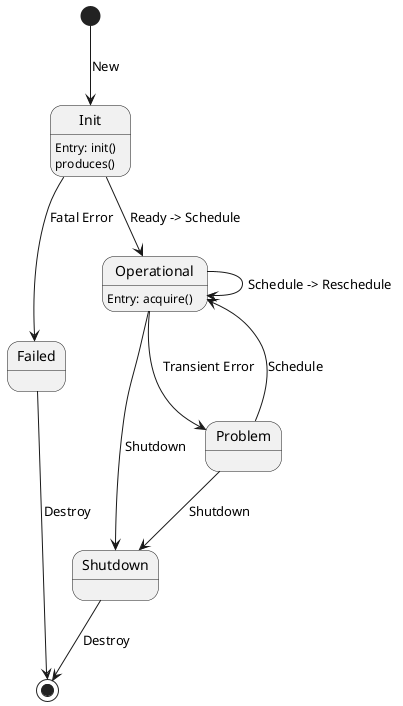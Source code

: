 @startuml
skinparam shadowing false

state Init {
    Init : Entry: init()
    Init : produces()
}

state Failed {
}

state Shutdown {

}

state Operational {
    Operational : Entry: acquire()
}

state Problem {
}

[*] --> Init : New
Init --> Failed : Fatal Error
Init --> Operational : Ready -> Schedule
Operational --> Operational : Schedule -> Reschedule
Operational --> Problem : Transient Error
Operational --> Shutdown : Shutdown
Problem --> Operational : Schedule
Problem --> Shutdown : Shutdown

Shutdown --> [*] : Destroy
Failed --> [*] : Destroy


@enduml